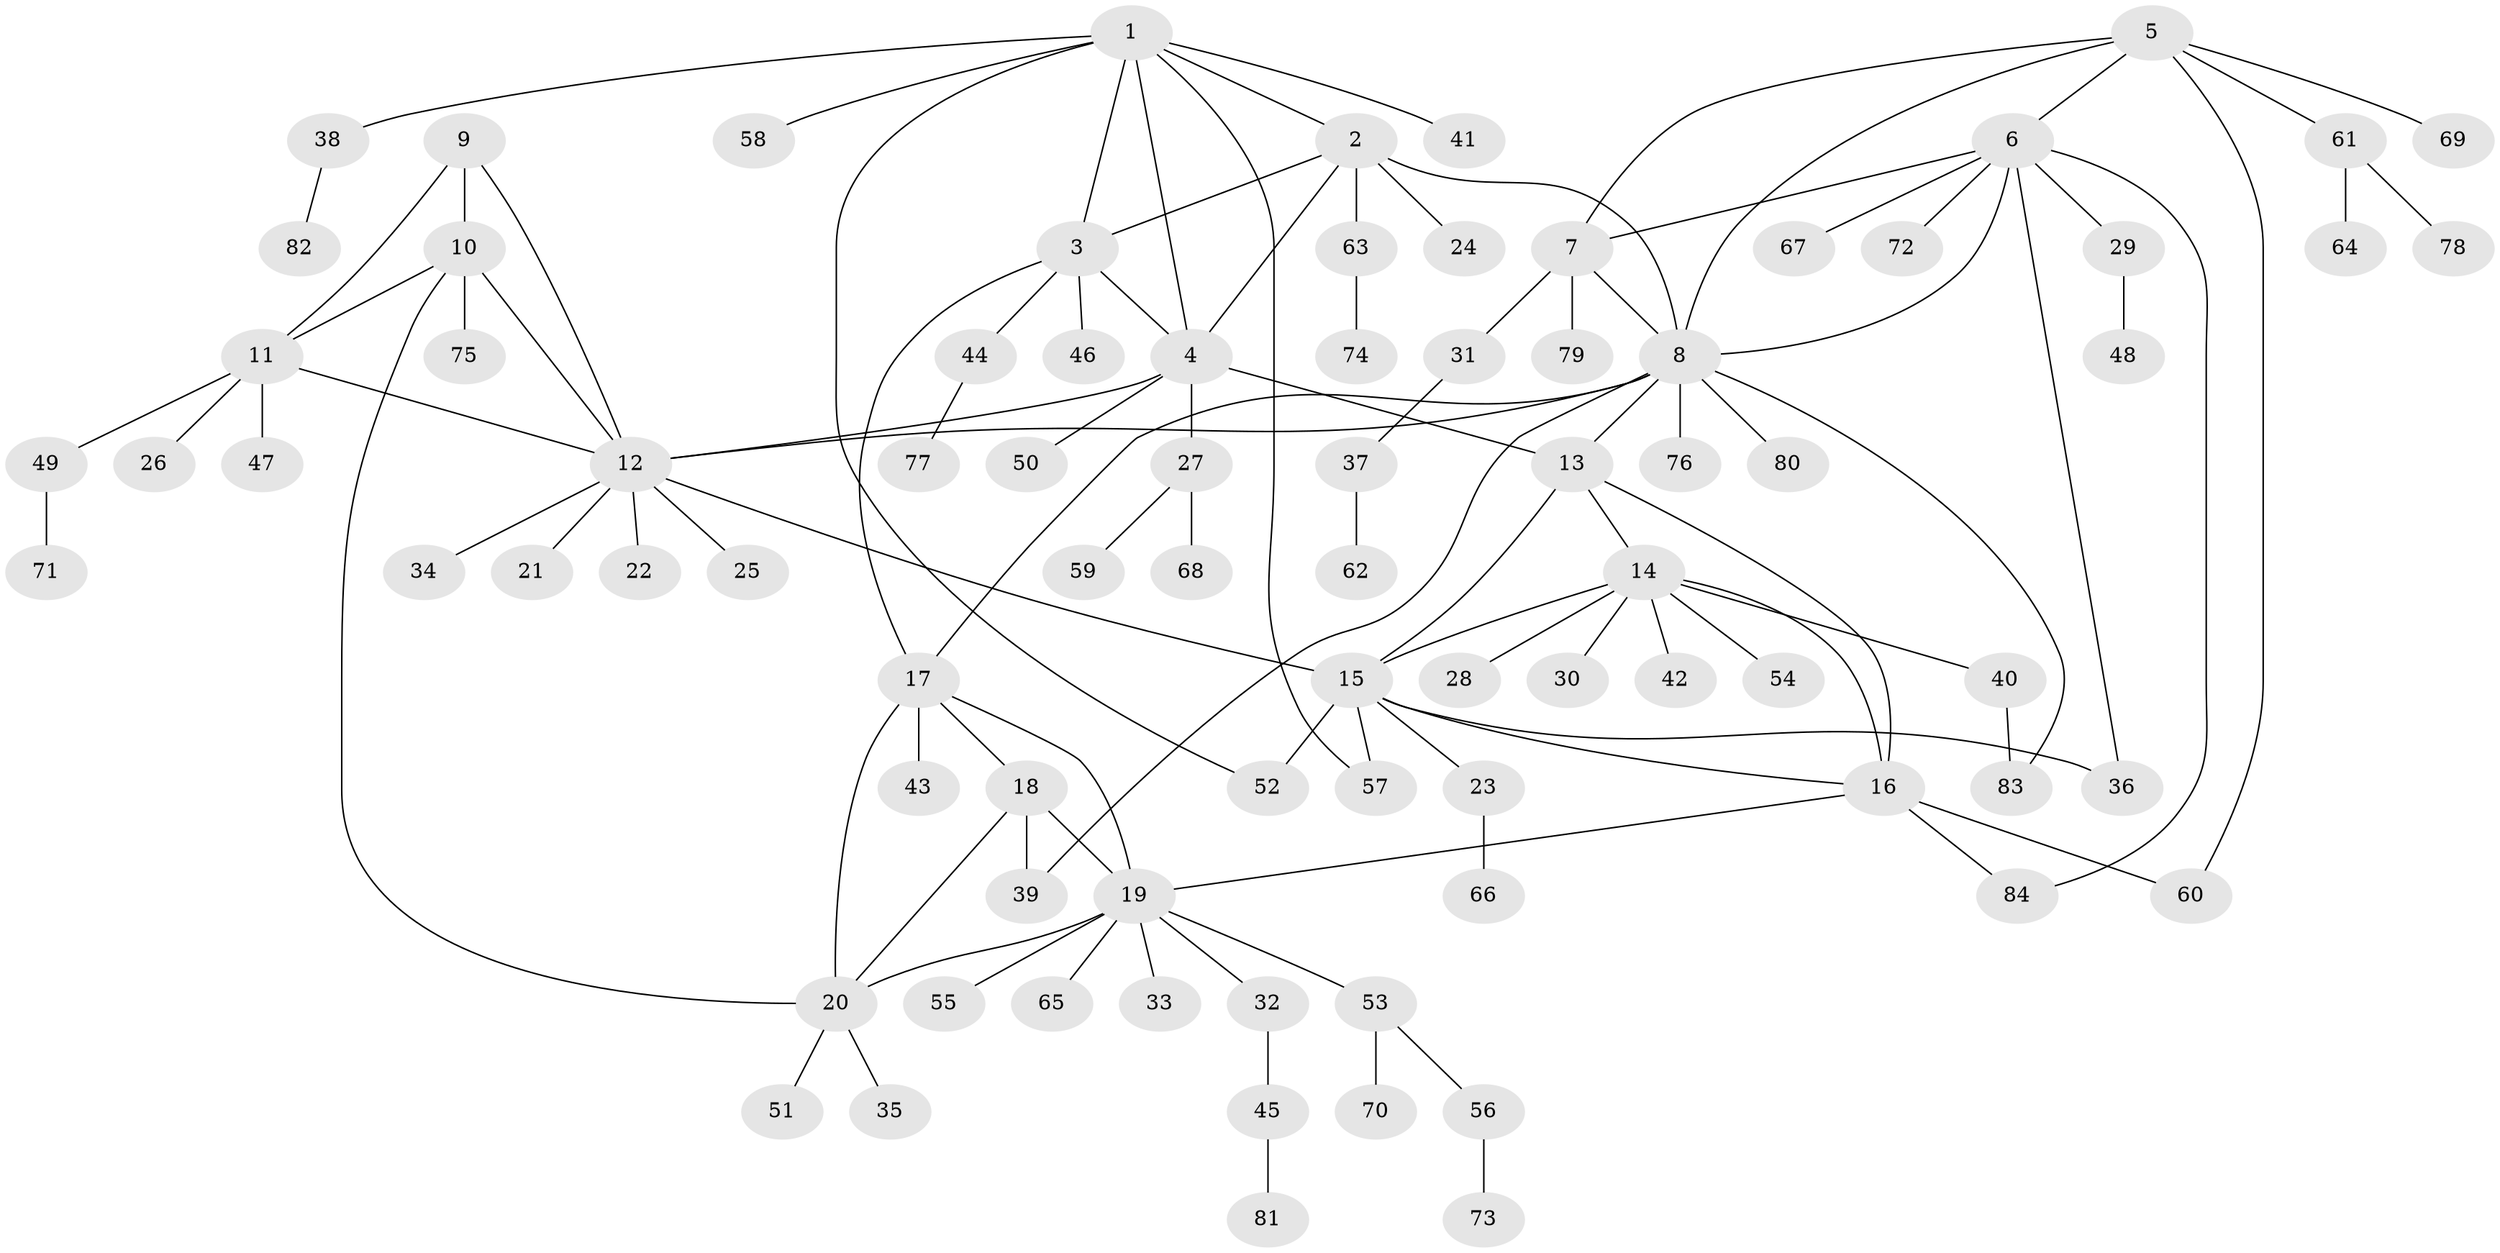 // coarse degree distribution, {7: 0.05, 8: 0.05, 10: 0.03333333333333333, 3: 0.03333333333333333, 2: 0.15, 9: 0.016666666666666666, 6: 0.016666666666666666, 5: 0.05, 4: 0.016666666666666666, 1: 0.5833333333333334}
// Generated by graph-tools (version 1.1) at 2025/52/02/27/25 19:52:16]
// undirected, 84 vertices, 111 edges
graph export_dot {
graph [start="1"]
  node [color=gray90,style=filled];
  1;
  2;
  3;
  4;
  5;
  6;
  7;
  8;
  9;
  10;
  11;
  12;
  13;
  14;
  15;
  16;
  17;
  18;
  19;
  20;
  21;
  22;
  23;
  24;
  25;
  26;
  27;
  28;
  29;
  30;
  31;
  32;
  33;
  34;
  35;
  36;
  37;
  38;
  39;
  40;
  41;
  42;
  43;
  44;
  45;
  46;
  47;
  48;
  49;
  50;
  51;
  52;
  53;
  54;
  55;
  56;
  57;
  58;
  59;
  60;
  61;
  62;
  63;
  64;
  65;
  66;
  67;
  68;
  69;
  70;
  71;
  72;
  73;
  74;
  75;
  76;
  77;
  78;
  79;
  80;
  81;
  82;
  83;
  84;
  1 -- 2;
  1 -- 3;
  1 -- 4;
  1 -- 38;
  1 -- 41;
  1 -- 52;
  1 -- 57;
  1 -- 58;
  2 -- 3;
  2 -- 4;
  2 -- 8;
  2 -- 24;
  2 -- 63;
  3 -- 4;
  3 -- 17;
  3 -- 44;
  3 -- 46;
  4 -- 12;
  4 -- 13;
  4 -- 27;
  4 -- 50;
  5 -- 6;
  5 -- 7;
  5 -- 8;
  5 -- 60;
  5 -- 61;
  5 -- 69;
  6 -- 7;
  6 -- 8;
  6 -- 29;
  6 -- 36;
  6 -- 67;
  6 -- 72;
  6 -- 84;
  7 -- 8;
  7 -- 31;
  7 -- 79;
  8 -- 12;
  8 -- 13;
  8 -- 17;
  8 -- 39;
  8 -- 76;
  8 -- 80;
  8 -- 83;
  9 -- 10;
  9 -- 11;
  9 -- 12;
  10 -- 11;
  10 -- 12;
  10 -- 20;
  10 -- 75;
  11 -- 12;
  11 -- 26;
  11 -- 47;
  11 -- 49;
  12 -- 15;
  12 -- 21;
  12 -- 22;
  12 -- 25;
  12 -- 34;
  13 -- 14;
  13 -- 15;
  13 -- 16;
  14 -- 15;
  14 -- 16;
  14 -- 28;
  14 -- 30;
  14 -- 40;
  14 -- 42;
  14 -- 54;
  15 -- 16;
  15 -- 23;
  15 -- 36;
  15 -- 52;
  15 -- 57;
  16 -- 19;
  16 -- 60;
  16 -- 84;
  17 -- 18;
  17 -- 19;
  17 -- 20;
  17 -- 43;
  18 -- 19;
  18 -- 20;
  18 -- 39;
  19 -- 20;
  19 -- 32;
  19 -- 33;
  19 -- 53;
  19 -- 55;
  19 -- 65;
  20 -- 35;
  20 -- 51;
  23 -- 66;
  27 -- 59;
  27 -- 68;
  29 -- 48;
  31 -- 37;
  32 -- 45;
  37 -- 62;
  38 -- 82;
  40 -- 83;
  44 -- 77;
  45 -- 81;
  49 -- 71;
  53 -- 56;
  53 -- 70;
  56 -- 73;
  61 -- 64;
  61 -- 78;
  63 -- 74;
}
